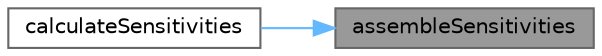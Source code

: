 digraph "assembleSensitivities"
{
 // LATEX_PDF_SIZE
  bgcolor="transparent";
  edge [fontname=Helvetica,fontsize=10,labelfontname=Helvetica,labelfontsize=10];
  node [fontname=Helvetica,fontsize=10,shape=box,height=0.2,width=0.4];
  rankdir="RL";
  Node1 [id="Node000001",label="assembleSensitivities",height=0.2,width=0.4,color="gray40", fillcolor="grey60", style="filled", fontcolor="black",tooltip=" "];
  Node1 -> Node2 [id="edge1_Node000001_Node000002",dir="back",color="steelblue1",style="solid",tooltip=" "];
  Node2 [id="Node000002",label="calculateSensitivities",height=0.2,width=0.4,color="grey40", fillcolor="white", style="filled",URL="$classFoam_1_1incompressible_1_1adjointSensitivity.html#a5fe3ac02d8faa88ae2879a3672156d43",tooltip=" "];
}
